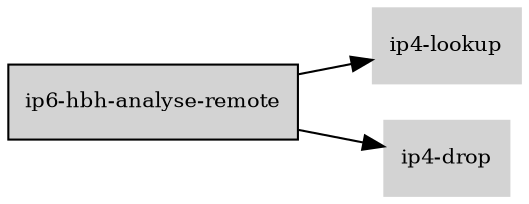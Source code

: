digraph "ip6_hbh_analyse_remote_subgraph" {
  rankdir=LR;
  node [shape=box, style=filled, fontsize=10, color=lightgray, fontcolor=black, fillcolor=lightgray];
  "ip6-hbh-analyse-remote" [color=black, fontcolor=black, fillcolor=lightgray];
  edge [fontsize=8];
  "ip6-hbh-analyse-remote" -> "ip4-lookup";
  "ip6-hbh-analyse-remote" -> "ip4-drop";
}
